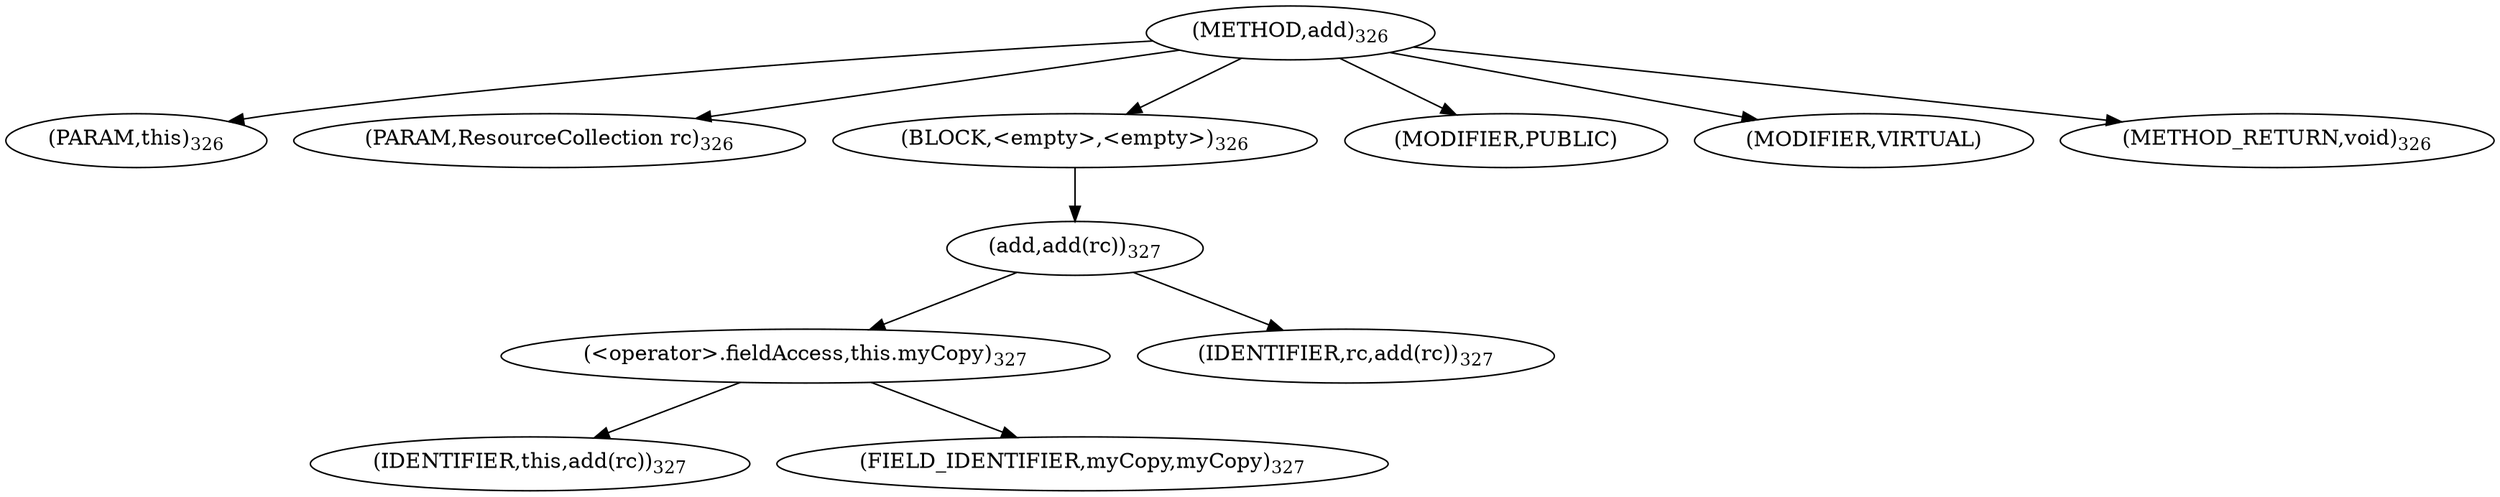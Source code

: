 digraph "add" {  
"685" [label = <(METHOD,add)<SUB>326</SUB>> ]
"686" [label = <(PARAM,this)<SUB>326</SUB>> ]
"687" [label = <(PARAM,ResourceCollection rc)<SUB>326</SUB>> ]
"688" [label = <(BLOCK,&lt;empty&gt;,&lt;empty&gt;)<SUB>326</SUB>> ]
"689" [label = <(add,add(rc))<SUB>327</SUB>> ]
"690" [label = <(&lt;operator&gt;.fieldAccess,this.myCopy)<SUB>327</SUB>> ]
"691" [label = <(IDENTIFIER,this,add(rc))<SUB>327</SUB>> ]
"692" [label = <(FIELD_IDENTIFIER,myCopy,myCopy)<SUB>327</SUB>> ]
"693" [label = <(IDENTIFIER,rc,add(rc))<SUB>327</SUB>> ]
"694" [label = <(MODIFIER,PUBLIC)> ]
"695" [label = <(MODIFIER,VIRTUAL)> ]
"696" [label = <(METHOD_RETURN,void)<SUB>326</SUB>> ]
  "685" -> "686" 
  "685" -> "687" 
  "685" -> "688" 
  "685" -> "694" 
  "685" -> "695" 
  "685" -> "696" 
  "688" -> "689" 
  "689" -> "690" 
  "689" -> "693" 
  "690" -> "691" 
  "690" -> "692" 
}
